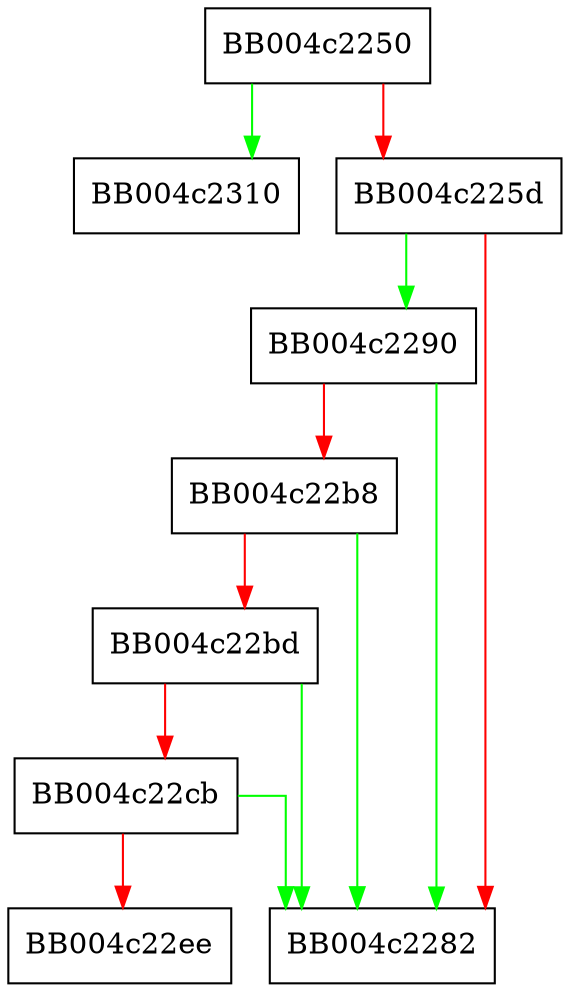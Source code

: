 digraph ossl_quic_wire_decode_frame_new_token {
  node [shape="box"];
  graph [splines=ortho];
  BB004c2250 -> BB004c2310 [color="green"];
  BB004c2250 -> BB004c225d [color="red"];
  BB004c225d -> BB004c2290 [color="green"];
  BB004c225d -> BB004c2282 [color="red"];
  BB004c2290 -> BB004c2282 [color="green"];
  BB004c2290 -> BB004c22b8 [color="red"];
  BB004c22b8 -> BB004c2282 [color="green"];
  BB004c22b8 -> BB004c22bd [color="red"];
  BB004c22bd -> BB004c2282 [color="green"];
  BB004c22bd -> BB004c22cb [color="red"];
  BB004c22cb -> BB004c2282 [color="green"];
  BB004c22cb -> BB004c22ee [color="red"];
}